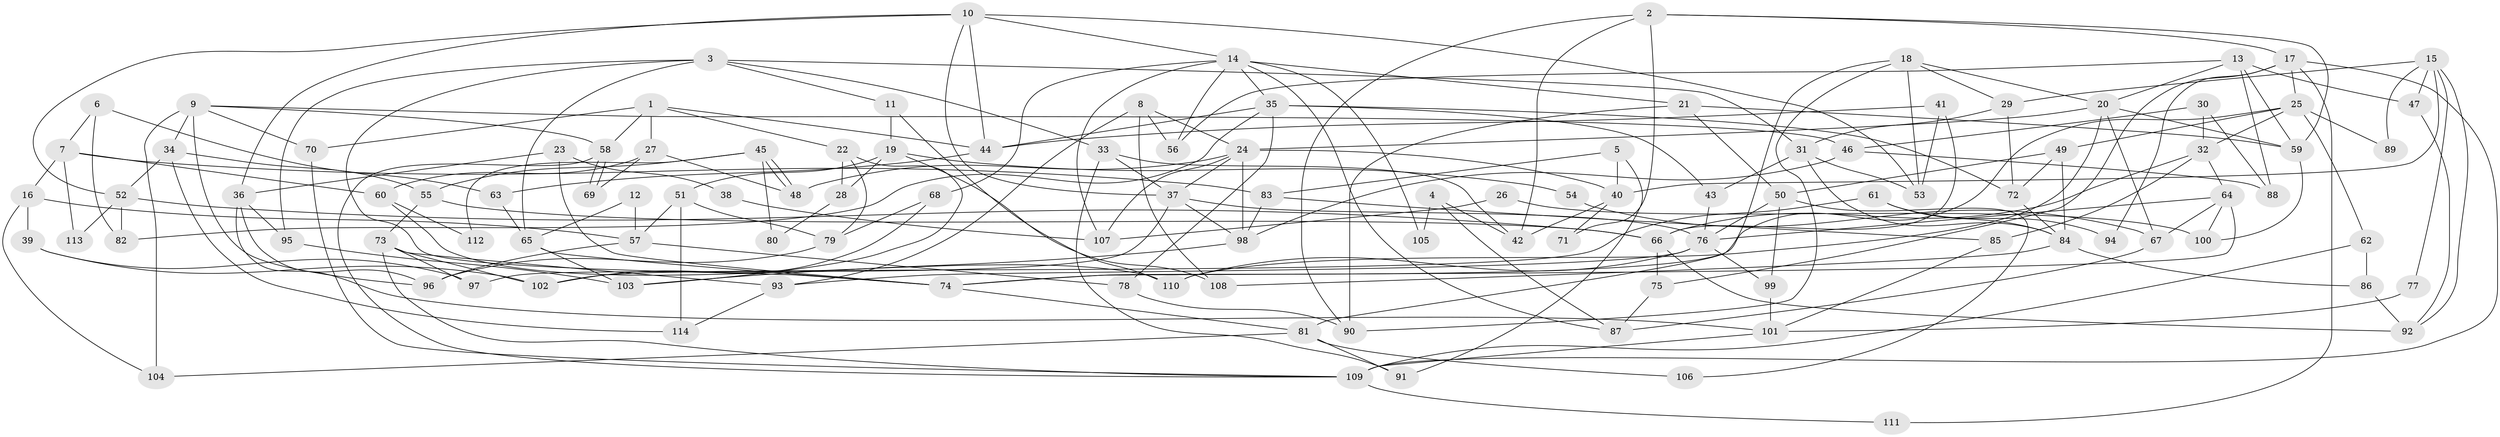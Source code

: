 // coarse degree distribution, {6: 0.18840579710144928, 3: 0.15942028985507245, 4: 0.21739130434782608, 5: 0.2753623188405797, 7: 0.07246376811594203, 8: 0.028985507246376812, 2: 0.028985507246376812, 9: 0.014492753623188406, 10: 0.014492753623188406}
// Generated by graph-tools (version 1.1) at 2025/37/03/04/25 23:37:11]
// undirected, 114 vertices, 228 edges
graph export_dot {
  node [color=gray90,style=filled];
  1;
  2;
  3;
  4;
  5;
  6;
  7;
  8;
  9;
  10;
  11;
  12;
  13;
  14;
  15;
  16;
  17;
  18;
  19;
  20;
  21;
  22;
  23;
  24;
  25;
  26;
  27;
  28;
  29;
  30;
  31;
  32;
  33;
  34;
  35;
  36;
  37;
  38;
  39;
  40;
  41;
  42;
  43;
  44;
  45;
  46;
  47;
  48;
  49;
  50;
  51;
  52;
  53;
  54;
  55;
  56;
  57;
  58;
  59;
  60;
  61;
  62;
  63;
  64;
  65;
  66;
  67;
  68;
  69;
  70;
  71;
  72;
  73;
  74;
  75;
  76;
  77;
  78;
  79;
  80;
  81;
  82;
  83;
  84;
  85;
  86;
  87;
  88;
  89;
  90;
  91;
  92;
  93;
  94;
  95;
  96;
  97;
  98;
  99;
  100;
  101;
  102;
  103;
  104;
  105;
  106;
  107;
  108;
  109;
  110;
  111;
  112;
  113;
  114;
  1 -- 58;
  1 -- 44;
  1 -- 22;
  1 -- 27;
  1 -- 70;
  2 -- 17;
  2 -- 90;
  2 -- 42;
  2 -- 59;
  2 -- 71;
  3 -- 33;
  3 -- 74;
  3 -- 11;
  3 -- 31;
  3 -- 65;
  3 -- 95;
  4 -- 42;
  4 -- 87;
  4 -- 105;
  5 -- 83;
  5 -- 40;
  5 -- 91;
  6 -- 7;
  6 -- 63;
  6 -- 82;
  7 -- 16;
  7 -- 60;
  7 -- 83;
  7 -- 113;
  8 -- 93;
  8 -- 24;
  8 -- 56;
  8 -- 108;
  9 -- 46;
  9 -- 96;
  9 -- 34;
  9 -- 58;
  9 -- 70;
  9 -- 104;
  10 -- 52;
  10 -- 14;
  10 -- 36;
  10 -- 37;
  10 -- 44;
  10 -- 53;
  11 -- 110;
  11 -- 19;
  12 -- 57;
  12 -- 65;
  13 -- 20;
  13 -- 47;
  13 -- 56;
  13 -- 59;
  13 -- 88;
  14 -- 56;
  14 -- 21;
  14 -- 35;
  14 -- 68;
  14 -- 87;
  14 -- 105;
  14 -- 107;
  15 -- 40;
  15 -- 29;
  15 -- 47;
  15 -- 77;
  15 -- 89;
  15 -- 92;
  16 -- 104;
  16 -- 57;
  16 -- 39;
  17 -- 25;
  17 -- 109;
  17 -- 75;
  17 -- 94;
  17 -- 111;
  18 -- 53;
  18 -- 20;
  18 -- 29;
  18 -- 81;
  18 -- 90;
  19 -- 108;
  19 -- 28;
  19 -- 51;
  19 -- 54;
  20 -- 67;
  20 -- 59;
  20 -- 24;
  20 -- 110;
  21 -- 50;
  21 -- 59;
  21 -- 90;
  22 -- 79;
  22 -- 28;
  22 -- 103;
  23 -- 74;
  23 -- 36;
  23 -- 38;
  24 -- 37;
  24 -- 40;
  24 -- 48;
  24 -- 98;
  24 -- 107;
  25 -- 49;
  25 -- 62;
  25 -- 32;
  25 -- 74;
  25 -- 89;
  26 -- 100;
  26 -- 107;
  27 -- 48;
  27 -- 60;
  27 -- 69;
  28 -- 80;
  29 -- 31;
  29 -- 72;
  30 -- 88;
  30 -- 32;
  30 -- 46;
  31 -- 84;
  31 -- 43;
  31 -- 53;
  32 -- 85;
  32 -- 64;
  32 -- 66;
  33 -- 91;
  33 -- 37;
  33 -- 42;
  34 -- 52;
  34 -- 55;
  34 -- 114;
  35 -- 43;
  35 -- 44;
  35 -- 72;
  35 -- 78;
  35 -- 82;
  36 -- 95;
  36 -- 96;
  36 -- 101;
  37 -- 98;
  37 -- 76;
  37 -- 97;
  38 -- 107;
  39 -- 97;
  39 -- 102;
  40 -- 42;
  40 -- 71;
  41 -- 53;
  41 -- 44;
  41 -- 66;
  43 -- 76;
  44 -- 63;
  45 -- 48;
  45 -- 48;
  45 -- 55;
  45 -- 80;
  45 -- 112;
  46 -- 98;
  46 -- 88;
  47 -- 92;
  49 -- 50;
  49 -- 72;
  49 -- 84;
  50 -- 76;
  50 -- 99;
  50 -- 106;
  51 -- 79;
  51 -- 57;
  51 -- 114;
  52 -- 82;
  52 -- 66;
  52 -- 113;
  54 -- 67;
  55 -- 66;
  55 -- 73;
  57 -- 78;
  57 -- 96;
  58 -- 69;
  58 -- 69;
  58 -- 109;
  59 -- 100;
  60 -- 110;
  60 -- 112;
  61 -- 84;
  61 -- 102;
  61 -- 94;
  62 -- 86;
  62 -- 109;
  63 -- 65;
  64 -- 76;
  64 -- 67;
  64 -- 74;
  64 -- 100;
  65 -- 74;
  65 -- 103;
  66 -- 75;
  66 -- 92;
  67 -- 87;
  68 -- 102;
  68 -- 79;
  70 -- 109;
  72 -- 84;
  73 -- 109;
  73 -- 93;
  73 -- 97;
  73 -- 102;
  74 -- 81;
  75 -- 87;
  76 -- 93;
  76 -- 99;
  76 -- 110;
  77 -- 101;
  78 -- 90;
  79 -- 96;
  81 -- 91;
  81 -- 104;
  81 -- 106;
  83 -- 98;
  83 -- 85;
  84 -- 86;
  84 -- 108;
  85 -- 101;
  86 -- 92;
  93 -- 114;
  95 -- 103;
  98 -- 103;
  99 -- 101;
  101 -- 109;
  109 -- 111;
}
